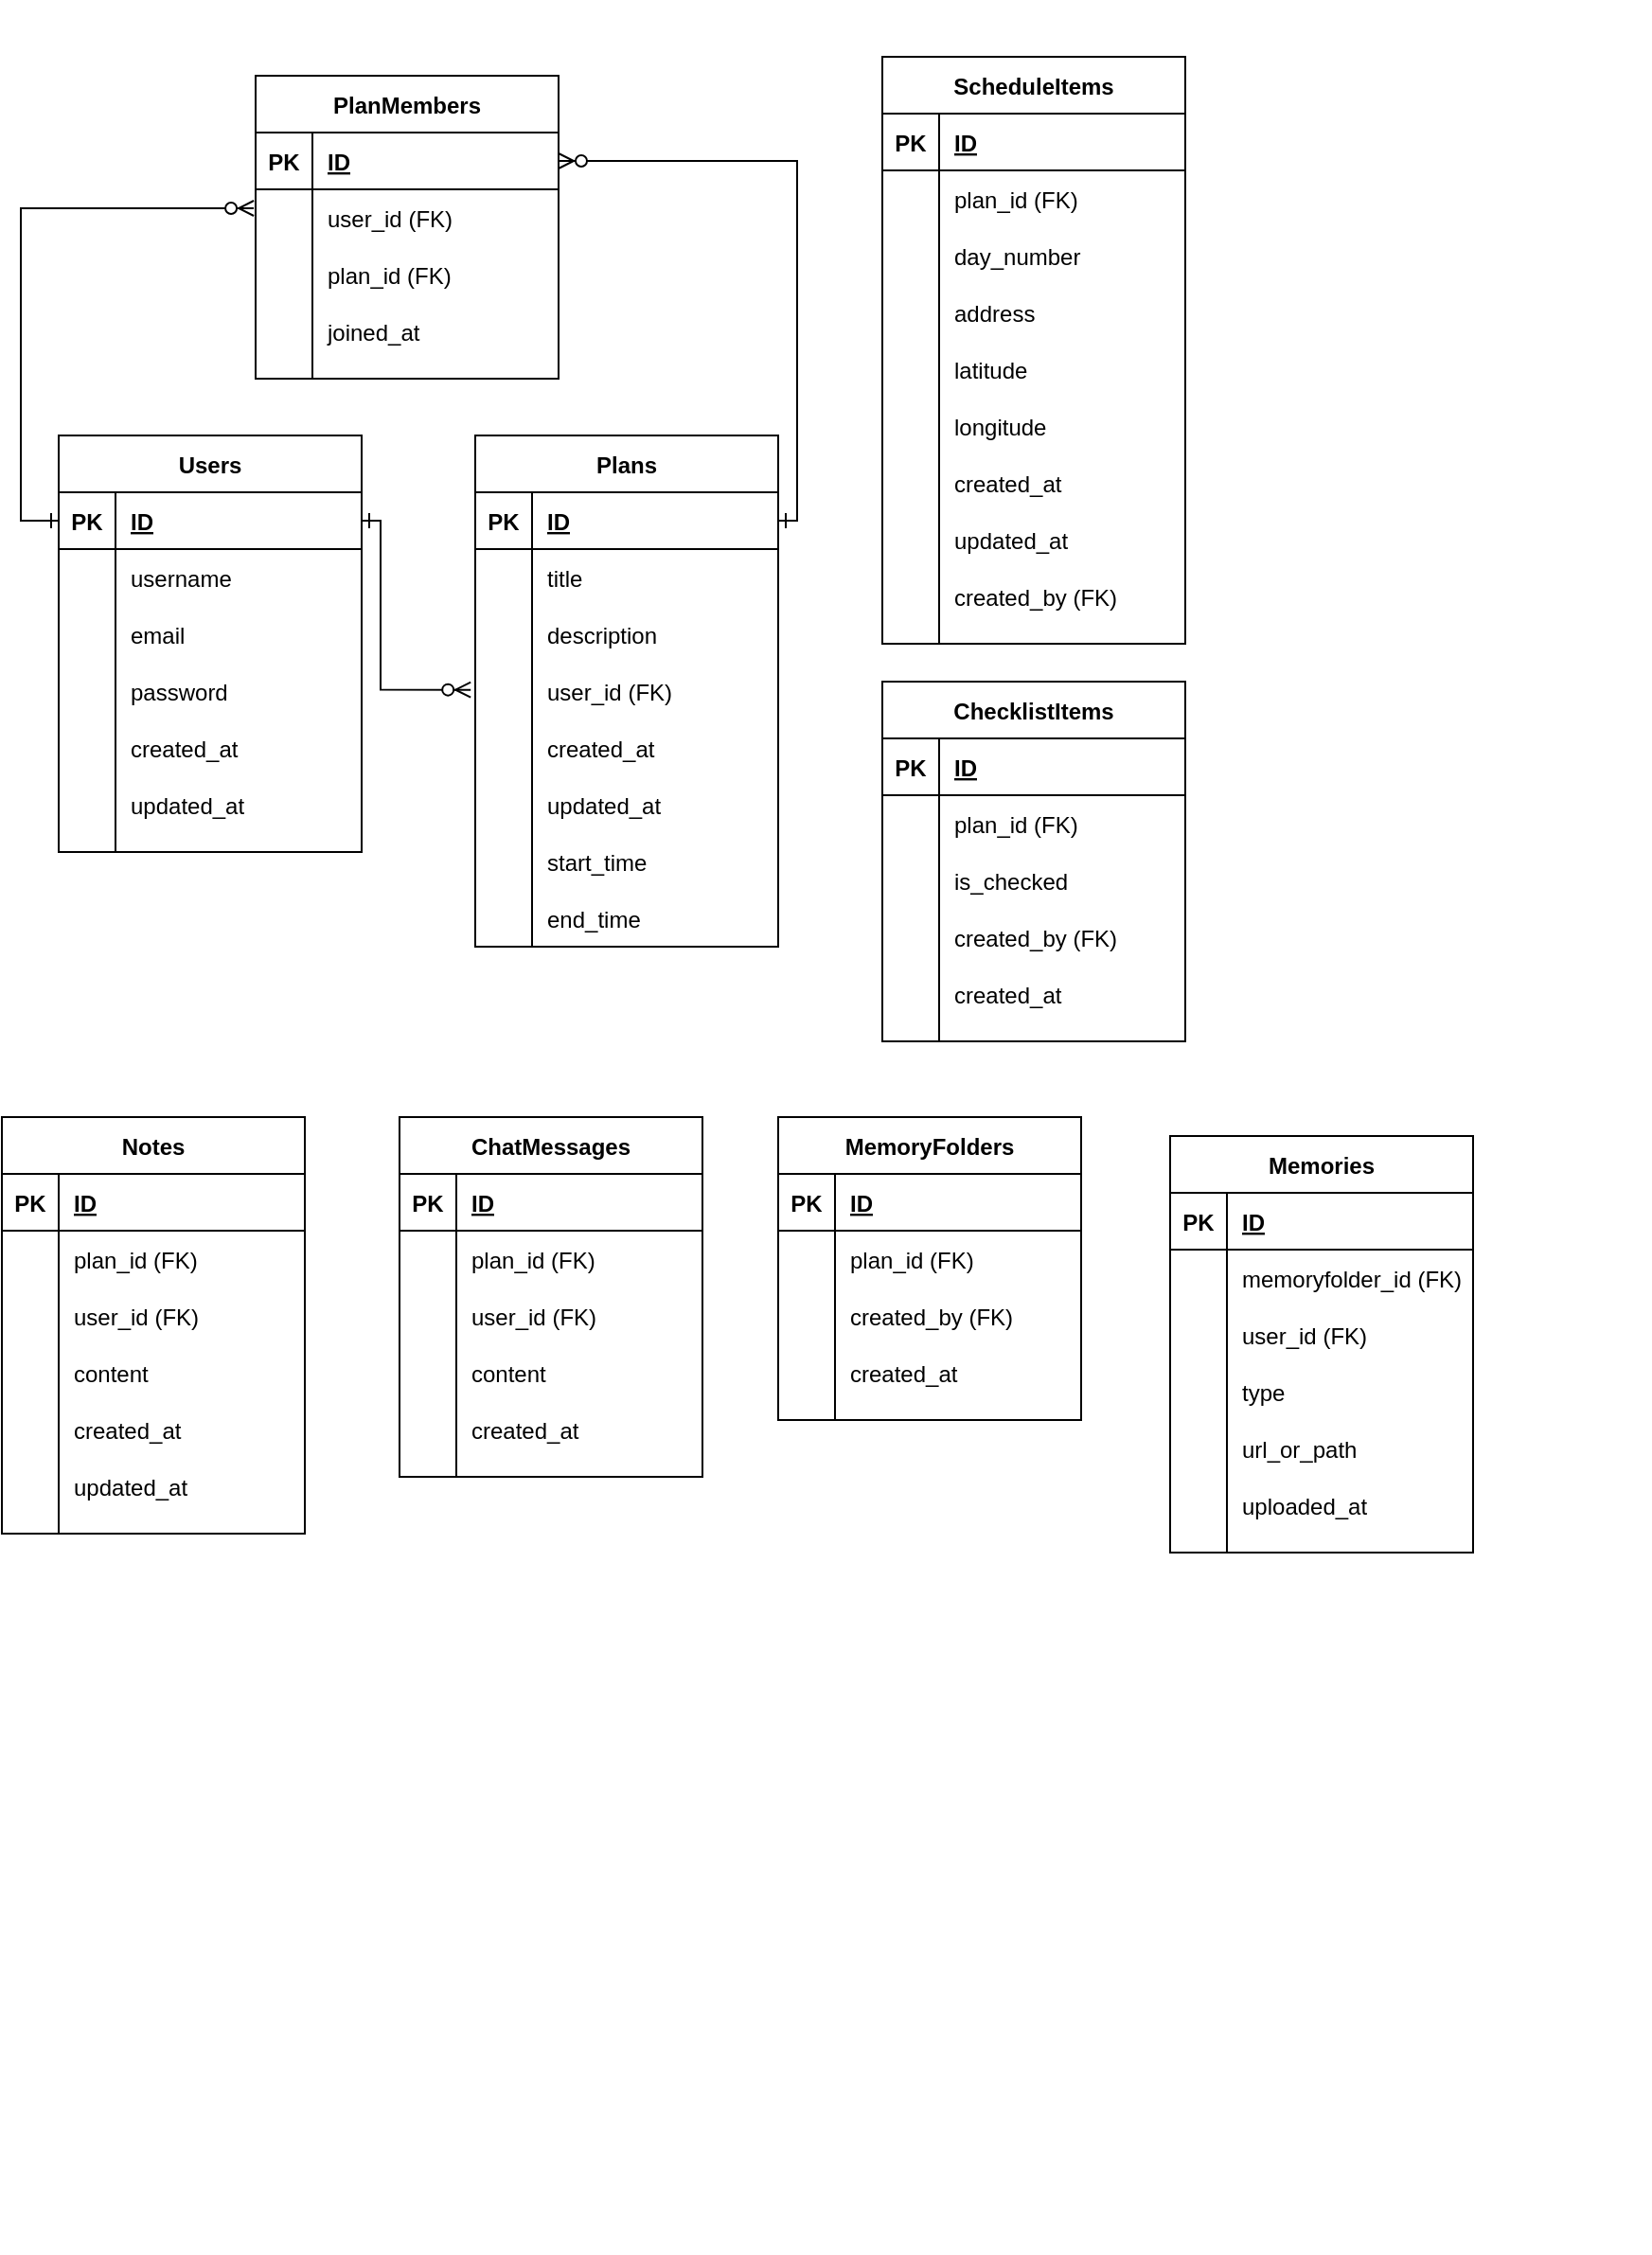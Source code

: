 <mxfile version="28.0.3">
  <diagram id="C5RBs43oDa-KdzZeNtuy" name="Page-1">
    <mxGraphModel dx="1233" dy="1927" grid="1" gridSize="10" guides="1" tooltips="1" connect="1" arrows="1" fold="1" page="1" pageScale="1" pageWidth="827" pageHeight="1169" math="0" shadow="0">
      <root>
        <mxCell id="WIyWlLk6GJQsqaUBKTNV-0" />
        <mxCell id="WIyWlLk6GJQsqaUBKTNV-1" parent="WIyWlLk6GJQsqaUBKTNV-0" />
        <mxCell id="q5FqfUfI2t3srBgJfgBC-15" value="" style="group" vertex="1" connectable="0" parent="WIyWlLk6GJQsqaUBKTNV-1">
          <mxGeometry x="60" y="200" width="160" height="220" as="geometry" />
        </mxCell>
        <mxCell id="CSQNOJPWXO-k4FTxUOn1-8" value="Users" style="shape=table;startSize=30;container=1;collapsible=1;childLayout=tableLayout;fixedRows=1;rowLines=0;fontStyle=1;align=center;resizeLast=1;" parent="q5FqfUfI2t3srBgJfgBC-15" vertex="1">
          <mxGeometry width="160" height="220" as="geometry" />
        </mxCell>
        <mxCell id="CSQNOJPWXO-k4FTxUOn1-9" value="" style="shape=partialRectangle;collapsible=0;dropTarget=0;pointerEvents=0;fillColor=none;points=[[0,0.5],[1,0.5]];portConstraint=eastwest;top=0;left=0;right=0;bottom=1;" parent="CSQNOJPWXO-k4FTxUOn1-8" vertex="1">
          <mxGeometry y="30" width="160" height="30" as="geometry" />
        </mxCell>
        <mxCell id="CSQNOJPWXO-k4FTxUOn1-10" value="PK" style="shape=partialRectangle;overflow=hidden;connectable=0;fillColor=none;top=0;left=0;bottom=0;right=0;fontStyle=1;" parent="CSQNOJPWXO-k4FTxUOn1-9" vertex="1">
          <mxGeometry width="30" height="30" as="geometry">
            <mxRectangle width="30" height="30" as="alternateBounds" />
          </mxGeometry>
        </mxCell>
        <mxCell id="CSQNOJPWXO-k4FTxUOn1-11" value="ID" style="shape=partialRectangle;overflow=hidden;connectable=0;fillColor=none;top=0;left=0;bottom=0;right=0;align=left;spacingLeft=6;fontStyle=5;" parent="CSQNOJPWXO-k4FTxUOn1-9" vertex="1">
          <mxGeometry x="30" width="130" height="30" as="geometry">
            <mxRectangle width="130" height="30" as="alternateBounds" />
          </mxGeometry>
        </mxCell>
        <mxCell id="CSQNOJPWXO-k4FTxUOn1-12" value="" style="shape=partialRectangle;collapsible=0;dropTarget=0;pointerEvents=0;fillColor=none;points=[[0,0.5],[1,0.5]];portConstraint=eastwest;top=0;left=0;right=0;bottom=0;" parent="CSQNOJPWXO-k4FTxUOn1-8" vertex="1">
          <mxGeometry y="60" width="160" height="160" as="geometry" />
        </mxCell>
        <mxCell id="CSQNOJPWXO-k4FTxUOn1-13" value="" style="shape=partialRectangle;overflow=hidden;connectable=0;fillColor=none;top=0;left=0;bottom=0;right=0;" parent="CSQNOJPWXO-k4FTxUOn1-12" vertex="1">
          <mxGeometry width="30" height="160" as="geometry">
            <mxRectangle width="30" height="160" as="alternateBounds" />
          </mxGeometry>
        </mxCell>
        <mxCell id="CSQNOJPWXO-k4FTxUOn1-14" value="" style="shape=partialRectangle;overflow=hidden;connectable=0;fillColor=none;top=0;left=0;bottom=0;right=0;align=left;spacingLeft=6;" parent="CSQNOJPWXO-k4FTxUOn1-12" vertex="1">
          <mxGeometry x="30" width="130" height="160" as="geometry">
            <mxRectangle width="130" height="160" as="alternateBounds" />
          </mxGeometry>
        </mxCell>
        <mxCell id="CSQNOJPWXO-k4FTxUOn1-15" value="username" style="shape=partialRectangle;overflow=hidden;connectable=0;fillColor=none;top=0;left=0;bottom=0;right=0;align=left;spacingLeft=6;" parent="q5FqfUfI2t3srBgJfgBC-15" vertex="1">
          <mxGeometry x="30" y="60" width="130" height="30" as="geometry">
            <mxRectangle width="210" height="30" as="alternateBounds" />
          </mxGeometry>
        </mxCell>
        <mxCell id="q5FqfUfI2t3srBgJfgBC-0" value="email" style="shape=partialRectangle;overflow=hidden;connectable=0;fillColor=none;top=0;left=0;bottom=0;right=0;align=left;spacingLeft=6;" vertex="1" parent="q5FqfUfI2t3srBgJfgBC-15">
          <mxGeometry x="30" y="90" width="130" height="30" as="geometry">
            <mxRectangle width="210" height="30" as="alternateBounds" />
          </mxGeometry>
        </mxCell>
        <mxCell id="q5FqfUfI2t3srBgJfgBC-1" value="password" style="shape=partialRectangle;overflow=hidden;connectable=0;fillColor=none;top=0;left=0;bottom=0;right=0;align=left;spacingLeft=6;" vertex="1" parent="q5FqfUfI2t3srBgJfgBC-15">
          <mxGeometry x="30" y="120" width="130" height="30" as="geometry">
            <mxRectangle width="210" height="30" as="alternateBounds" />
          </mxGeometry>
        </mxCell>
        <mxCell id="q5FqfUfI2t3srBgJfgBC-2" value="created_at" style="shape=partialRectangle;overflow=hidden;connectable=0;fillColor=none;top=0;left=0;bottom=0;right=0;align=left;spacingLeft=6;" vertex="1" parent="q5FqfUfI2t3srBgJfgBC-15">
          <mxGeometry x="30" y="150" width="130" height="30" as="geometry">
            <mxRectangle width="210" height="30" as="alternateBounds" />
          </mxGeometry>
        </mxCell>
        <mxCell id="q5FqfUfI2t3srBgJfgBC-3" value="updated_at" style="shape=partialRectangle;overflow=hidden;connectable=0;fillColor=none;top=0;left=0;bottom=0;right=0;align=left;spacingLeft=6;" vertex="1" parent="q5FqfUfI2t3srBgJfgBC-15">
          <mxGeometry x="30" y="180" width="130" height="30" as="geometry">
            <mxRectangle width="210" height="30" as="alternateBounds" />
          </mxGeometry>
        </mxCell>
        <mxCell id="q5FqfUfI2t3srBgJfgBC-22" value="" style="group" vertex="1" connectable="0" parent="WIyWlLk6GJQsqaUBKTNV-1">
          <mxGeometry x="174" y="-30" width="160" height="210" as="geometry" />
        </mxCell>
        <mxCell id="q5FqfUfI2t3srBgJfgBC-23" value="" style="group" vertex="1" connectable="0" parent="q5FqfUfI2t3srBgJfgBC-22">
          <mxGeometry width="160" height="220" as="geometry" />
        </mxCell>
        <mxCell id="q5FqfUfI2t3srBgJfgBC-37" value="" style="group" vertex="1" connectable="0" parent="q5FqfUfI2t3srBgJfgBC-23">
          <mxGeometry x="-10" y="40" width="160" height="160" as="geometry" />
        </mxCell>
        <mxCell id="q5FqfUfI2t3srBgJfgBC-24" value="PlanMembers" style="shape=table;startSize=30;container=1;collapsible=1;childLayout=tableLayout;fixedRows=1;rowLines=0;fontStyle=1;align=center;resizeLast=1;" vertex="1" parent="q5FqfUfI2t3srBgJfgBC-37">
          <mxGeometry width="160" height="160" as="geometry" />
        </mxCell>
        <mxCell id="q5FqfUfI2t3srBgJfgBC-25" value="" style="shape=partialRectangle;collapsible=0;dropTarget=0;pointerEvents=0;fillColor=none;points=[[0,0.5],[1,0.5]];portConstraint=eastwest;top=0;left=0;right=0;bottom=1;" vertex="1" parent="q5FqfUfI2t3srBgJfgBC-24">
          <mxGeometry y="30" width="160" height="30" as="geometry" />
        </mxCell>
        <mxCell id="q5FqfUfI2t3srBgJfgBC-26" value="PK" style="shape=partialRectangle;overflow=hidden;connectable=0;fillColor=none;top=0;left=0;bottom=0;right=0;fontStyle=1;" vertex="1" parent="q5FqfUfI2t3srBgJfgBC-25">
          <mxGeometry width="30" height="30" as="geometry">
            <mxRectangle width="30" height="30" as="alternateBounds" />
          </mxGeometry>
        </mxCell>
        <mxCell id="q5FqfUfI2t3srBgJfgBC-27" value="ID" style="shape=partialRectangle;overflow=hidden;connectable=0;fillColor=none;top=0;left=0;bottom=0;right=0;align=left;spacingLeft=6;fontStyle=5;" vertex="1" parent="q5FqfUfI2t3srBgJfgBC-25">
          <mxGeometry x="30" width="130" height="30" as="geometry">
            <mxRectangle width="130" height="30" as="alternateBounds" />
          </mxGeometry>
        </mxCell>
        <mxCell id="q5FqfUfI2t3srBgJfgBC-28" value="" style="shape=partialRectangle;collapsible=0;dropTarget=0;pointerEvents=0;fillColor=none;points=[[0,0.5],[1,0.5]];portConstraint=eastwest;top=0;left=0;right=0;bottom=0;" vertex="1" parent="q5FqfUfI2t3srBgJfgBC-24">
          <mxGeometry y="60" width="160" height="100" as="geometry" />
        </mxCell>
        <mxCell id="q5FqfUfI2t3srBgJfgBC-29" value="" style="shape=partialRectangle;overflow=hidden;connectable=0;fillColor=none;top=0;left=0;bottom=0;right=0;" vertex="1" parent="q5FqfUfI2t3srBgJfgBC-28">
          <mxGeometry width="30" height="100" as="geometry">
            <mxRectangle width="30" height="100" as="alternateBounds" />
          </mxGeometry>
        </mxCell>
        <mxCell id="q5FqfUfI2t3srBgJfgBC-30" value="" style="shape=partialRectangle;overflow=hidden;connectable=0;fillColor=none;top=0;left=0;bottom=0;right=0;align=left;spacingLeft=6;" vertex="1" parent="q5FqfUfI2t3srBgJfgBC-28">
          <mxGeometry x="30" width="130" height="100" as="geometry">
            <mxRectangle width="130" height="100" as="alternateBounds" />
          </mxGeometry>
        </mxCell>
        <mxCell id="q5FqfUfI2t3srBgJfgBC-31" value="user_id (FK)" style="shape=partialRectangle;overflow=hidden;connectable=0;fillColor=none;top=0;left=0;bottom=0;right=0;align=left;spacingLeft=6;" vertex="1" parent="q5FqfUfI2t3srBgJfgBC-37">
          <mxGeometry x="30" y="60" width="130" height="30" as="geometry">
            <mxRectangle width="210" height="30" as="alternateBounds" />
          </mxGeometry>
        </mxCell>
        <mxCell id="q5FqfUfI2t3srBgJfgBC-32" value="plan_id (FK)" style="shape=partialRectangle;overflow=hidden;connectable=0;fillColor=none;top=0;left=0;bottom=0;right=0;align=left;spacingLeft=6;" vertex="1" parent="q5FqfUfI2t3srBgJfgBC-37">
          <mxGeometry x="30" y="90" width="130" height="30" as="geometry">
            <mxRectangle width="210" height="30" as="alternateBounds" />
          </mxGeometry>
        </mxCell>
        <mxCell id="q5FqfUfI2t3srBgJfgBC-33" value="joined_at" style="shape=partialRectangle;overflow=hidden;connectable=0;fillColor=none;top=0;left=0;bottom=0;right=0;align=left;spacingLeft=6;" vertex="1" parent="q5FqfUfI2t3srBgJfgBC-37">
          <mxGeometry x="30" y="120" width="130" height="30" as="geometry">
            <mxRectangle width="210" height="30" as="alternateBounds" />
          </mxGeometry>
        </mxCell>
        <mxCell id="q5FqfUfI2t3srBgJfgBC-41" value="" style="endArrow=ERzeroToMany;startArrow=ERone;endFill=1;startFill=0;rounded=0;edgeStyle=orthogonalEdgeStyle;elbow=vertical;exitX=0;exitY=0.5;exitDx=0;exitDy=0;entryX=-0.006;entryY=0.1;entryDx=0;entryDy=0;entryPerimeter=0;" edge="1" parent="WIyWlLk6GJQsqaUBKTNV-1" source="CSQNOJPWXO-k4FTxUOn1-9" target="q5FqfUfI2t3srBgJfgBC-28">
          <mxGeometry width="100" height="100" relative="1" as="geometry">
            <mxPoint x="80" y="235" as="sourcePoint" />
            <mxPoint x="70" y="40" as="targetPoint" />
            <Array as="points">
              <mxPoint x="40" y="245" />
              <mxPoint x="40" y="80" />
            </Array>
          </mxGeometry>
        </mxCell>
        <mxCell id="q5FqfUfI2t3srBgJfgBC-42" value="" style="endArrow=ERzeroToMany;startArrow=ERone;endFill=1;startFill=0;rounded=0;edgeStyle=orthogonalEdgeStyle;elbow=vertical;exitX=1;exitY=0.5;exitDx=0;exitDy=0;entryX=1;entryY=0.5;entryDx=0;entryDy=0;" edge="1" parent="WIyWlLk6GJQsqaUBKTNV-1" source="q5FqfUfI2t3srBgJfgBC-5" target="q5FqfUfI2t3srBgJfgBC-25">
          <mxGeometry width="100" height="100" relative="1" as="geometry">
            <mxPoint x="410" y="275" as="sourcePoint" />
            <mxPoint x="360" y="100" as="targetPoint" />
            <Array as="points">
              <mxPoint x="450" y="245" />
              <mxPoint x="450" y="55" />
            </Array>
          </mxGeometry>
        </mxCell>
        <mxCell id="q5FqfUfI2t3srBgJfgBC-60" value="" style="group" vertex="1" connectable="0" parent="WIyWlLk6GJQsqaUBKTNV-1">
          <mxGeometry x="495" width="160" height="300" as="geometry" />
        </mxCell>
        <mxCell id="q5FqfUfI2t3srBgJfgBC-75" value="" style="group" vertex="1" connectable="0" parent="q5FqfUfI2t3srBgJfgBC-60">
          <mxGeometry width="160" height="300" as="geometry" />
        </mxCell>
        <mxCell id="q5FqfUfI2t3srBgJfgBC-71" value="" style="shape=partialRectangle;overflow=hidden;connectable=0;fillColor=none;top=0;left=0;bottom=0;right=0;align=left;spacingLeft=6;" vertex="1" parent="q5FqfUfI2t3srBgJfgBC-75">
          <mxGeometry x="30" y="150" width="130" height="30" as="geometry">
            <mxRectangle width="210" height="30" as="alternateBounds" />
          </mxGeometry>
        </mxCell>
        <mxCell id="q5FqfUfI2t3srBgJfgBC-83" value="" style="group" vertex="1" connectable="0" parent="q5FqfUfI2t3srBgJfgBC-75">
          <mxGeometry width="160" height="310" as="geometry" />
        </mxCell>
        <mxCell id="q5FqfUfI2t3srBgJfgBC-61" value="ScheduleItems" style="shape=table;startSize=30;container=1;collapsible=1;childLayout=tableLayout;fixedRows=1;rowLines=0;fontStyle=1;align=center;resizeLast=1;" vertex="1" parent="q5FqfUfI2t3srBgJfgBC-83">
          <mxGeometry width="160" height="310" as="geometry" />
        </mxCell>
        <mxCell id="q5FqfUfI2t3srBgJfgBC-62" value="" style="shape=partialRectangle;collapsible=0;dropTarget=0;pointerEvents=0;fillColor=none;points=[[0,0.5],[1,0.5]];portConstraint=eastwest;top=0;left=0;right=0;bottom=1;" vertex="1" parent="q5FqfUfI2t3srBgJfgBC-61">
          <mxGeometry y="30" width="160" height="30" as="geometry" />
        </mxCell>
        <mxCell id="q5FqfUfI2t3srBgJfgBC-63" value="PK" style="shape=partialRectangle;overflow=hidden;connectable=0;fillColor=none;top=0;left=0;bottom=0;right=0;fontStyle=1;" vertex="1" parent="q5FqfUfI2t3srBgJfgBC-62">
          <mxGeometry width="30" height="30" as="geometry">
            <mxRectangle width="30" height="30" as="alternateBounds" />
          </mxGeometry>
        </mxCell>
        <mxCell id="q5FqfUfI2t3srBgJfgBC-64" value="ID" style="shape=partialRectangle;overflow=hidden;connectable=0;fillColor=none;top=0;left=0;bottom=0;right=0;align=left;spacingLeft=6;fontStyle=5;" vertex="1" parent="q5FqfUfI2t3srBgJfgBC-62">
          <mxGeometry x="30" width="130" height="30" as="geometry">
            <mxRectangle width="130" height="30" as="alternateBounds" />
          </mxGeometry>
        </mxCell>
        <mxCell id="q5FqfUfI2t3srBgJfgBC-65" value="" style="shape=partialRectangle;collapsible=0;dropTarget=0;pointerEvents=0;fillColor=none;points=[[0,0.5],[1,0.5]];portConstraint=eastwest;top=0;left=0;right=0;bottom=0;" vertex="1" parent="q5FqfUfI2t3srBgJfgBC-61">
          <mxGeometry y="60" width="160" height="250" as="geometry" />
        </mxCell>
        <mxCell id="q5FqfUfI2t3srBgJfgBC-66" value="" style="shape=partialRectangle;overflow=hidden;connectable=0;fillColor=none;top=0;left=0;bottom=0;right=0;" vertex="1" parent="q5FqfUfI2t3srBgJfgBC-65">
          <mxGeometry width="30" height="250" as="geometry">
            <mxRectangle width="30" height="250" as="alternateBounds" />
          </mxGeometry>
        </mxCell>
        <mxCell id="q5FqfUfI2t3srBgJfgBC-67" value="" style="shape=partialRectangle;overflow=hidden;connectable=0;fillColor=none;top=0;left=0;bottom=0;right=0;align=left;spacingLeft=6;" vertex="1" parent="q5FqfUfI2t3srBgJfgBC-65">
          <mxGeometry x="30" width="130" height="250" as="geometry">
            <mxRectangle width="130" height="250" as="alternateBounds" />
          </mxGeometry>
        </mxCell>
        <mxCell id="q5FqfUfI2t3srBgJfgBC-68" value="plan_id (FK)" style="shape=partialRectangle;overflow=hidden;connectable=0;fillColor=none;top=0;left=0;bottom=0;right=0;align=left;spacingLeft=6;" vertex="1" parent="q5FqfUfI2t3srBgJfgBC-83">
          <mxGeometry x="30" y="60" width="130" height="30" as="geometry">
            <mxRectangle width="210" height="30" as="alternateBounds" />
          </mxGeometry>
        </mxCell>
        <mxCell id="q5FqfUfI2t3srBgJfgBC-69" value="day_number" style="shape=partialRectangle;overflow=hidden;connectable=0;fillColor=none;top=0;left=0;bottom=0;right=0;align=left;spacingLeft=6;" vertex="1" parent="q5FqfUfI2t3srBgJfgBC-83">
          <mxGeometry x="30" y="90" width="130" height="30" as="geometry">
            <mxRectangle width="210" height="30" as="alternateBounds" />
          </mxGeometry>
        </mxCell>
        <mxCell id="q5FqfUfI2t3srBgJfgBC-79" value="address" style="shape=partialRectangle;overflow=hidden;connectable=0;fillColor=none;top=0;left=0;bottom=0;right=0;align=left;spacingLeft=6;" vertex="1" parent="q5FqfUfI2t3srBgJfgBC-83">
          <mxGeometry x="30" y="120" width="130" height="30" as="geometry">
            <mxRectangle width="210" height="30" as="alternateBounds" />
          </mxGeometry>
        </mxCell>
        <mxCell id="q5FqfUfI2t3srBgJfgBC-80" value="latitude" style="shape=partialRectangle;overflow=hidden;connectable=0;fillColor=none;top=0;left=0;bottom=0;right=0;align=left;spacingLeft=6;" vertex="1" parent="q5FqfUfI2t3srBgJfgBC-83">
          <mxGeometry x="30" y="150" width="130" height="30" as="geometry">
            <mxRectangle width="210" height="30" as="alternateBounds" />
          </mxGeometry>
        </mxCell>
        <mxCell id="q5FqfUfI2t3srBgJfgBC-81" value="longitude" style="shape=partialRectangle;overflow=hidden;connectable=0;fillColor=none;top=0;left=0;bottom=0;right=0;align=left;spacingLeft=6;" vertex="1" parent="q5FqfUfI2t3srBgJfgBC-83">
          <mxGeometry x="30" y="180" width="130" height="30" as="geometry">
            <mxRectangle width="210" height="30" as="alternateBounds" />
          </mxGeometry>
        </mxCell>
        <mxCell id="q5FqfUfI2t3srBgJfgBC-74" value="created_at" style="shape=partialRectangle;overflow=hidden;connectable=0;fillColor=none;top=0;left=0;bottom=0;right=0;align=left;spacingLeft=6;" vertex="1" parent="q5FqfUfI2t3srBgJfgBC-83">
          <mxGeometry x="30" y="210" width="130" height="30" as="geometry">
            <mxRectangle width="210" height="30" as="alternateBounds" />
          </mxGeometry>
        </mxCell>
        <mxCell id="q5FqfUfI2t3srBgJfgBC-72" value="updated_at" style="shape=partialRectangle;overflow=hidden;connectable=0;fillColor=none;top=0;left=0;bottom=0;right=0;align=left;spacingLeft=6;" vertex="1" parent="q5FqfUfI2t3srBgJfgBC-83">
          <mxGeometry x="30" y="240" width="130" height="30" as="geometry">
            <mxRectangle width="210" height="30" as="alternateBounds" />
          </mxGeometry>
        </mxCell>
        <mxCell id="q5FqfUfI2t3srBgJfgBC-82" value="created_by (FK)" style="shape=partialRectangle;overflow=hidden;connectable=0;fillColor=none;top=0;left=0;bottom=0;right=0;align=left;spacingLeft=6;" vertex="1" parent="q5FqfUfI2t3srBgJfgBC-83">
          <mxGeometry x="30" y="270" width="130" height="30" as="geometry">
            <mxRectangle width="210" height="30" as="alternateBounds" />
          </mxGeometry>
        </mxCell>
        <mxCell id="q5FqfUfI2t3srBgJfgBC-144" value="" style="group" vertex="1" connectable="0" parent="WIyWlLk6GJQsqaUBKTNV-1">
          <mxGeometry x="30" y="560" width="160" height="220" as="geometry" />
        </mxCell>
        <mxCell id="q5FqfUfI2t3srBgJfgBC-145" value="Notes" style="shape=table;startSize=30;container=1;collapsible=1;childLayout=tableLayout;fixedRows=1;rowLines=0;fontStyle=1;align=center;resizeLast=1;" vertex="1" parent="q5FqfUfI2t3srBgJfgBC-144">
          <mxGeometry width="160" height="220" as="geometry" />
        </mxCell>
        <mxCell id="q5FqfUfI2t3srBgJfgBC-146" value="" style="shape=partialRectangle;collapsible=0;dropTarget=0;pointerEvents=0;fillColor=none;points=[[0,0.5],[1,0.5]];portConstraint=eastwest;top=0;left=0;right=0;bottom=1;" vertex="1" parent="q5FqfUfI2t3srBgJfgBC-145">
          <mxGeometry y="30" width="160" height="30" as="geometry" />
        </mxCell>
        <mxCell id="q5FqfUfI2t3srBgJfgBC-147" value="PK" style="shape=partialRectangle;overflow=hidden;connectable=0;fillColor=none;top=0;left=0;bottom=0;right=0;fontStyle=1;" vertex="1" parent="q5FqfUfI2t3srBgJfgBC-146">
          <mxGeometry width="30" height="30" as="geometry">
            <mxRectangle width="30" height="30" as="alternateBounds" />
          </mxGeometry>
        </mxCell>
        <mxCell id="q5FqfUfI2t3srBgJfgBC-148" value="ID" style="shape=partialRectangle;overflow=hidden;connectable=0;fillColor=none;top=0;left=0;bottom=0;right=0;align=left;spacingLeft=6;fontStyle=5;" vertex="1" parent="q5FqfUfI2t3srBgJfgBC-146">
          <mxGeometry x="30" width="130" height="30" as="geometry">
            <mxRectangle width="130" height="30" as="alternateBounds" />
          </mxGeometry>
        </mxCell>
        <mxCell id="q5FqfUfI2t3srBgJfgBC-149" value="" style="shape=partialRectangle;collapsible=0;dropTarget=0;pointerEvents=0;fillColor=none;points=[[0,0.5],[1,0.5]];portConstraint=eastwest;top=0;left=0;right=0;bottom=0;" vertex="1" parent="q5FqfUfI2t3srBgJfgBC-145">
          <mxGeometry y="60" width="160" height="160" as="geometry" />
        </mxCell>
        <mxCell id="q5FqfUfI2t3srBgJfgBC-150" value="" style="shape=partialRectangle;overflow=hidden;connectable=0;fillColor=none;top=0;left=0;bottom=0;right=0;" vertex="1" parent="q5FqfUfI2t3srBgJfgBC-149">
          <mxGeometry width="30" height="160" as="geometry">
            <mxRectangle width="30" height="160" as="alternateBounds" />
          </mxGeometry>
        </mxCell>
        <mxCell id="q5FqfUfI2t3srBgJfgBC-151" value="" style="shape=partialRectangle;overflow=hidden;connectable=0;fillColor=none;top=0;left=0;bottom=0;right=0;align=left;spacingLeft=6;" vertex="1" parent="q5FqfUfI2t3srBgJfgBC-149">
          <mxGeometry x="30" width="130" height="160" as="geometry">
            <mxRectangle width="130" height="160" as="alternateBounds" />
          </mxGeometry>
        </mxCell>
        <mxCell id="q5FqfUfI2t3srBgJfgBC-152" value="plan_id (FK)" style="shape=partialRectangle;overflow=hidden;connectable=0;fillColor=none;top=0;left=0;bottom=0;right=0;align=left;spacingLeft=6;" vertex="1" parent="q5FqfUfI2t3srBgJfgBC-144">
          <mxGeometry x="30" y="60" width="130" height="30" as="geometry">
            <mxRectangle width="210" height="30" as="alternateBounds" />
          </mxGeometry>
        </mxCell>
        <mxCell id="q5FqfUfI2t3srBgJfgBC-153" value="user_id (FK)" style="shape=partialRectangle;overflow=hidden;connectable=0;fillColor=none;top=0;left=0;bottom=0;right=0;align=left;spacingLeft=6;" vertex="1" parent="q5FqfUfI2t3srBgJfgBC-144">
          <mxGeometry x="30" y="90" width="130" height="30" as="geometry">
            <mxRectangle width="210" height="30" as="alternateBounds" />
          </mxGeometry>
        </mxCell>
        <mxCell id="q5FqfUfI2t3srBgJfgBC-154" value="content" style="shape=partialRectangle;overflow=hidden;connectable=0;fillColor=none;top=0;left=0;bottom=0;right=0;align=left;spacingLeft=6;" vertex="1" parent="q5FqfUfI2t3srBgJfgBC-144">
          <mxGeometry x="30" y="120" width="130" height="30" as="geometry">
            <mxRectangle width="210" height="30" as="alternateBounds" />
          </mxGeometry>
        </mxCell>
        <mxCell id="q5FqfUfI2t3srBgJfgBC-155" value="created_at" style="shape=partialRectangle;overflow=hidden;connectable=0;fillColor=none;top=0;left=0;bottom=0;right=0;align=left;spacingLeft=6;" vertex="1" parent="q5FqfUfI2t3srBgJfgBC-144">
          <mxGeometry x="30" y="150" width="130" height="30" as="geometry">
            <mxRectangle width="210" height="30" as="alternateBounds" />
          </mxGeometry>
        </mxCell>
        <mxCell id="q5FqfUfI2t3srBgJfgBC-156" value="updated_at" style="shape=partialRectangle;overflow=hidden;connectable=0;fillColor=none;top=0;left=0;bottom=0;right=0;align=left;spacingLeft=6;" vertex="1" parent="q5FqfUfI2t3srBgJfgBC-144">
          <mxGeometry x="30" y="180" width="130" height="30" as="geometry">
            <mxRectangle width="210" height="30" as="alternateBounds" />
          </mxGeometry>
        </mxCell>
        <mxCell id="q5FqfUfI2t3srBgJfgBC-86" value="" style="shape=partialRectangle;overflow=hidden;connectable=0;fillColor=none;top=0;left=0;bottom=0;right=0;align=left;spacingLeft=6;" vertex="1" parent="WIyWlLk6GJQsqaUBKTNV-1">
          <mxGeometry x="590" y="270" width="130" height="30" as="geometry">
            <mxRectangle width="210" height="30" as="alternateBounds" />
          </mxGeometry>
        </mxCell>
        <mxCell id="q5FqfUfI2t3srBgJfgBC-87" value="" style="group" vertex="1" connectable="0" parent="WIyWlLk6GJQsqaUBKTNV-1">
          <mxGeometry x="495" y="330" width="325" height="830" as="geometry" />
        </mxCell>
        <mxCell id="q5FqfUfI2t3srBgJfgBC-95" value="plan_id (FK)" style="shape=partialRectangle;overflow=hidden;connectable=0;fillColor=none;top=0;left=0;bottom=0;right=0;align=left;spacingLeft=6;" vertex="1" parent="q5FqfUfI2t3srBgJfgBC-87">
          <mxGeometry x="30" y="60" width="130" height="30" as="geometry">
            <mxRectangle width="210" height="30" as="alternateBounds" />
          </mxGeometry>
        </mxCell>
        <mxCell id="q5FqfUfI2t3srBgJfgBC-97" value="is_checked" style="shape=partialRectangle;overflow=hidden;connectable=0;fillColor=none;top=0;left=0;bottom=0;right=0;align=left;spacingLeft=6;" vertex="1" parent="q5FqfUfI2t3srBgJfgBC-87">
          <mxGeometry x="30" y="90" width="130" height="30" as="geometry">
            <mxRectangle width="210" height="30" as="alternateBounds" />
          </mxGeometry>
        </mxCell>
        <mxCell id="q5FqfUfI2t3srBgJfgBC-100" value="created_at" style="shape=partialRectangle;overflow=hidden;connectable=0;fillColor=none;top=0;left=0;bottom=0;right=0;align=left;spacingLeft=6;" vertex="1" parent="q5FqfUfI2t3srBgJfgBC-87">
          <mxGeometry x="30" y="150" width="130" height="30" as="geometry">
            <mxRectangle width="210" height="30" as="alternateBounds" />
          </mxGeometry>
        </mxCell>
        <mxCell id="q5FqfUfI2t3srBgJfgBC-102" value="created_by (FK)" style="shape=partialRectangle;overflow=hidden;connectable=0;fillColor=none;top=0;left=0;bottom=0;right=0;align=left;spacingLeft=6;" vertex="1" parent="q5FqfUfI2t3srBgJfgBC-87">
          <mxGeometry x="30" y="120" width="130" height="30" as="geometry">
            <mxRectangle width="210" height="30" as="alternateBounds" />
          </mxGeometry>
        </mxCell>
        <mxCell id="q5FqfUfI2t3srBgJfgBC-88" value="ChecklistItems" style="shape=table;startSize=30;container=1;collapsible=1;childLayout=tableLayout;fixedRows=1;rowLines=0;fontStyle=1;align=center;resizeLast=1;" vertex="1" parent="q5FqfUfI2t3srBgJfgBC-87">
          <mxGeometry width="160" height="190" as="geometry" />
        </mxCell>
        <mxCell id="q5FqfUfI2t3srBgJfgBC-89" value="" style="shape=partialRectangle;collapsible=0;dropTarget=0;pointerEvents=0;fillColor=none;points=[[0,0.5],[1,0.5]];portConstraint=eastwest;top=0;left=0;right=0;bottom=1;" vertex="1" parent="q5FqfUfI2t3srBgJfgBC-88">
          <mxGeometry y="30" width="160" height="30" as="geometry" />
        </mxCell>
        <mxCell id="q5FqfUfI2t3srBgJfgBC-90" value="PK" style="shape=partialRectangle;overflow=hidden;connectable=0;fillColor=none;top=0;left=0;bottom=0;right=0;fontStyle=1;" vertex="1" parent="q5FqfUfI2t3srBgJfgBC-89">
          <mxGeometry width="30" height="30" as="geometry">
            <mxRectangle width="30" height="30" as="alternateBounds" />
          </mxGeometry>
        </mxCell>
        <mxCell id="q5FqfUfI2t3srBgJfgBC-91" value="ID" style="shape=partialRectangle;overflow=hidden;connectable=0;fillColor=none;top=0;left=0;bottom=0;right=0;align=left;spacingLeft=6;fontStyle=5;" vertex="1" parent="q5FqfUfI2t3srBgJfgBC-89">
          <mxGeometry x="30" width="130" height="30" as="geometry">
            <mxRectangle width="130" height="30" as="alternateBounds" />
          </mxGeometry>
        </mxCell>
        <mxCell id="q5FqfUfI2t3srBgJfgBC-92" value="" style="shape=partialRectangle;collapsible=0;dropTarget=0;pointerEvents=0;fillColor=none;points=[[0,0.5],[1,0.5]];portConstraint=eastwest;top=0;left=0;right=0;bottom=0;" vertex="1" parent="q5FqfUfI2t3srBgJfgBC-88">
          <mxGeometry y="60" width="160" height="130" as="geometry" />
        </mxCell>
        <mxCell id="q5FqfUfI2t3srBgJfgBC-93" value="" style="shape=partialRectangle;overflow=hidden;connectable=0;fillColor=none;top=0;left=0;bottom=0;right=0;" vertex="1" parent="q5FqfUfI2t3srBgJfgBC-92">
          <mxGeometry width="30" height="130" as="geometry">
            <mxRectangle width="30" height="130" as="alternateBounds" />
          </mxGeometry>
        </mxCell>
        <mxCell id="q5FqfUfI2t3srBgJfgBC-94" value="" style="shape=partialRectangle;overflow=hidden;connectable=0;fillColor=none;top=0;left=0;bottom=0;right=0;align=left;spacingLeft=6;" vertex="1" parent="q5FqfUfI2t3srBgJfgBC-92">
          <mxGeometry x="30" width="130" height="130" as="geometry">
            <mxRectangle width="130" height="130" as="alternateBounds" />
          </mxGeometry>
        </mxCell>
        <mxCell id="q5FqfUfI2t3srBgJfgBC-121" value="" style="group" vertex="1" connectable="0" parent="q5FqfUfI2t3srBgJfgBC-87">
          <mxGeometry x="20" y="230" width="305" height="200" as="geometry" />
        </mxCell>
        <mxCell id="q5FqfUfI2t3srBgJfgBC-118" value="plan_id (FK)" style="shape=partialRectangle;overflow=hidden;connectable=0;fillColor=none;top=0;left=0;bottom=0;right=0;align=left;spacingLeft=6;" vertex="1" parent="q5FqfUfI2t3srBgJfgBC-121">
          <mxGeometry x="-45" y="60" width="130" height="30" as="geometry">
            <mxRectangle width="210" height="30" as="alternateBounds" />
          </mxGeometry>
        </mxCell>
        <mxCell id="q5FqfUfI2t3srBgJfgBC-119" value="created_by (FK)" style="shape=partialRectangle;overflow=hidden;connectable=0;fillColor=none;top=0;left=0;bottom=0;right=0;align=left;spacingLeft=6;" vertex="1" parent="q5FqfUfI2t3srBgJfgBC-121">
          <mxGeometry x="-45" y="90" width="130" height="30" as="geometry">
            <mxRectangle width="210" height="30" as="alternateBounds" />
          </mxGeometry>
        </mxCell>
        <mxCell id="q5FqfUfI2t3srBgJfgBC-120" value="created_at" style="shape=partialRectangle;overflow=hidden;connectable=0;fillColor=none;top=0;left=0;bottom=0;right=0;align=left;spacingLeft=6;" vertex="1" parent="q5FqfUfI2t3srBgJfgBC-121">
          <mxGeometry x="-45" y="120" width="130" height="30" as="geometry">
            <mxRectangle width="210" height="30" as="alternateBounds" />
          </mxGeometry>
        </mxCell>
        <mxCell id="q5FqfUfI2t3srBgJfgBC-103" value="" style="group" vertex="1" connectable="0" parent="q5FqfUfI2t3srBgJfgBC-121">
          <mxGeometry x="225" y="-200" width="160" height="400" as="geometry" />
        </mxCell>
        <mxCell id="q5FqfUfI2t3srBgJfgBC-105" value="" style="shape=partialRectangle;overflow=hidden;connectable=0;fillColor=none;top=0;left=0;bottom=0;right=0;align=left;spacingLeft=6;" vertex="1" parent="q5FqfUfI2t3srBgJfgBC-103">
          <mxGeometry x="30" y="95" width="130" height="19" as="geometry">
            <mxRectangle width="210" height="30" as="alternateBounds" />
          </mxGeometry>
        </mxCell>
        <mxCell id="q5FqfUfI2t3srBgJfgBC-106" value="" style="group" vertex="1" connectable="0" parent="q5FqfUfI2t3srBgJfgBC-103">
          <mxGeometry width="160" height="400" as="geometry" />
        </mxCell>
        <mxCell id="q5FqfUfI2t3srBgJfgBC-122" value="" style="group" vertex="1" connectable="0" parent="q5FqfUfI2t3srBgJfgBC-106">
          <mxGeometry x="-73" y="220" width="160" height="210" as="geometry" />
        </mxCell>
        <mxCell id="q5FqfUfI2t3srBgJfgBC-123" value="" style="group" vertex="1" connectable="0" parent="q5FqfUfI2t3srBgJfgBC-122">
          <mxGeometry width="160" height="210" as="geometry" />
        </mxCell>
        <mxCell id="q5FqfUfI2t3srBgJfgBC-124" value="" style="shape=partialRectangle;overflow=hidden;connectable=0;fillColor=none;top=0;left=0;bottom=0;right=0;align=left;spacingLeft=6;" vertex="1" parent="q5FqfUfI2t3srBgJfgBC-123">
          <mxGeometry x="30" y="80" width="130" height="16" as="geometry">
            <mxRectangle width="210" height="30" as="alternateBounds" />
          </mxGeometry>
        </mxCell>
        <mxCell id="q5FqfUfI2t3srBgJfgBC-125" value="" style="group" vertex="1" connectable="0" parent="q5FqfUfI2t3srBgJfgBC-123">
          <mxGeometry width="160" height="210" as="geometry" />
        </mxCell>
        <mxCell id="q5FqfUfI2t3srBgJfgBC-143" value="" style="group" vertex="1" connectable="0" parent="q5FqfUfI2t3srBgJfgBC-125">
          <mxGeometry width="160" height="210" as="geometry" />
        </mxCell>
        <mxCell id="q5FqfUfI2t3srBgJfgBC-179" value="" style="group" vertex="1" connectable="0" parent="q5FqfUfI2t3srBgJfgBC-143">
          <mxGeometry x="-20" y="-10" width="160" height="210" as="geometry" />
        </mxCell>
        <mxCell id="q5FqfUfI2t3srBgJfgBC-126" value="" style="group" vertex="1" connectable="0" parent="q5FqfUfI2t3srBgJfgBC-179">
          <mxGeometry width="160" height="210" as="geometry" />
        </mxCell>
        <mxCell id="q5FqfUfI2t3srBgJfgBC-142" value="" style="group" vertex="1" connectable="0" parent="q5FqfUfI2t3srBgJfgBC-126">
          <mxGeometry width="160" height="220" as="geometry" />
        </mxCell>
        <mxCell id="q5FqfUfI2t3srBgJfgBC-137" value="memoryfolder_id (FK)" style="shape=partialRectangle;overflow=hidden;connectable=0;fillColor=none;top=0;left=0;bottom=0;right=0;align=left;spacingLeft=6;" vertex="1" parent="q5FqfUfI2t3srBgJfgBC-142">
          <mxGeometry x="30" y="60" width="130" height="30" as="geometry">
            <mxRectangle width="210" height="30" as="alternateBounds" />
          </mxGeometry>
        </mxCell>
        <mxCell id="q5FqfUfI2t3srBgJfgBC-138" value="user_id (FK)" style="shape=partialRectangle;overflow=hidden;connectable=0;fillColor=none;top=0;left=0;bottom=0;right=0;align=left;spacingLeft=6;" vertex="1" parent="q5FqfUfI2t3srBgJfgBC-142">
          <mxGeometry x="30" y="90" width="130" height="30" as="geometry">
            <mxRectangle width="210" height="30" as="alternateBounds" />
          </mxGeometry>
        </mxCell>
        <mxCell id="q5FqfUfI2t3srBgJfgBC-139" value="type" style="shape=partialRectangle;overflow=hidden;connectable=0;fillColor=none;top=0;left=0;bottom=0;right=0;align=left;spacingLeft=6;" vertex="1" parent="q5FqfUfI2t3srBgJfgBC-142">
          <mxGeometry x="30" y="120" width="130" height="30" as="geometry">
            <mxRectangle width="210" height="30" as="alternateBounds" />
          </mxGeometry>
        </mxCell>
        <mxCell id="q5FqfUfI2t3srBgJfgBC-141" value="uploaded_at" style="shape=partialRectangle;overflow=hidden;connectable=0;fillColor=none;top=0;left=0;bottom=0;right=0;align=left;spacingLeft=6;" vertex="1" parent="q5FqfUfI2t3srBgJfgBC-142">
          <mxGeometry x="30" y="180" width="130" height="30" as="geometry">
            <mxRectangle width="210" height="30" as="alternateBounds" />
          </mxGeometry>
        </mxCell>
        <mxCell id="q5FqfUfI2t3srBgJfgBC-127" value="Memories" style="shape=table;startSize=30;container=1;collapsible=1;childLayout=tableLayout;fixedRows=1;rowLines=0;fontStyle=1;align=center;resizeLast=1;" vertex="1" parent="q5FqfUfI2t3srBgJfgBC-142">
          <mxGeometry width="160" height="220" as="geometry" />
        </mxCell>
        <mxCell id="q5FqfUfI2t3srBgJfgBC-128" value="" style="shape=partialRectangle;collapsible=0;dropTarget=0;pointerEvents=0;fillColor=none;points=[[0,0.5],[1,0.5]];portConstraint=eastwest;top=0;left=0;right=0;bottom=1;" vertex="1" parent="q5FqfUfI2t3srBgJfgBC-127">
          <mxGeometry y="30" width="160" height="30" as="geometry" />
        </mxCell>
        <mxCell id="q5FqfUfI2t3srBgJfgBC-129" value="PK" style="shape=partialRectangle;overflow=hidden;connectable=0;fillColor=none;top=0;left=0;bottom=0;right=0;fontStyle=1;" vertex="1" parent="q5FqfUfI2t3srBgJfgBC-128">
          <mxGeometry width="30" height="30" as="geometry">
            <mxRectangle width="30" height="30" as="alternateBounds" />
          </mxGeometry>
        </mxCell>
        <mxCell id="q5FqfUfI2t3srBgJfgBC-130" value="ID" style="shape=partialRectangle;overflow=hidden;connectable=0;fillColor=none;top=0;left=0;bottom=0;right=0;align=left;spacingLeft=6;fontStyle=5;" vertex="1" parent="q5FqfUfI2t3srBgJfgBC-128">
          <mxGeometry x="30" width="130" height="30" as="geometry">
            <mxRectangle width="130" height="30" as="alternateBounds" />
          </mxGeometry>
        </mxCell>
        <mxCell id="q5FqfUfI2t3srBgJfgBC-131" value="" style="shape=partialRectangle;collapsible=0;dropTarget=0;pointerEvents=0;fillColor=none;points=[[0,0.5],[1,0.5]];portConstraint=eastwest;top=0;left=0;right=0;bottom=0;" vertex="1" parent="q5FqfUfI2t3srBgJfgBC-127">
          <mxGeometry y="60" width="160" height="160" as="geometry" />
        </mxCell>
        <mxCell id="q5FqfUfI2t3srBgJfgBC-132" value="" style="shape=partialRectangle;overflow=hidden;connectable=0;fillColor=none;top=0;left=0;bottom=0;right=0;" vertex="1" parent="q5FqfUfI2t3srBgJfgBC-131">
          <mxGeometry width="30" height="160" as="geometry">
            <mxRectangle width="30" height="160" as="alternateBounds" />
          </mxGeometry>
        </mxCell>
        <mxCell id="q5FqfUfI2t3srBgJfgBC-133" value="" style="shape=partialRectangle;overflow=hidden;connectable=0;fillColor=none;top=0;left=0;bottom=0;right=0;align=left;spacingLeft=6;" vertex="1" parent="q5FqfUfI2t3srBgJfgBC-131">
          <mxGeometry x="30" width="130" height="160" as="geometry">
            <mxRectangle width="130" height="160" as="alternateBounds" />
          </mxGeometry>
        </mxCell>
        <mxCell id="q5FqfUfI2t3srBgJfgBC-140" value="url_or_path" style="shape=partialRectangle;overflow=hidden;connectable=0;fillColor=none;top=0;left=0;bottom=0;right=0;align=left;spacingLeft=6;" vertex="1" parent="q5FqfUfI2t3srBgJfgBC-179">
          <mxGeometry x="30" y="150" width="130" height="30" as="geometry">
            <mxRectangle width="210" height="30" as="alternateBounds" />
          </mxGeometry>
        </mxCell>
        <mxCell id="q5FqfUfI2t3srBgJfgBC-157" value="" style="group" vertex="1" connectable="0" parent="WIyWlLk6GJQsqaUBKTNV-1">
          <mxGeometry x="240" y="560" width="160" height="220" as="geometry" />
        </mxCell>
        <mxCell id="q5FqfUfI2t3srBgJfgBC-158" value="ChatMessages" style="shape=table;startSize=30;container=1;collapsible=1;childLayout=tableLayout;fixedRows=1;rowLines=0;fontStyle=1;align=center;resizeLast=1;" vertex="1" parent="q5FqfUfI2t3srBgJfgBC-157">
          <mxGeometry width="160" height="190" as="geometry" />
        </mxCell>
        <mxCell id="q5FqfUfI2t3srBgJfgBC-159" value="" style="shape=partialRectangle;collapsible=0;dropTarget=0;pointerEvents=0;fillColor=none;points=[[0,0.5],[1,0.5]];portConstraint=eastwest;top=0;left=0;right=0;bottom=1;" vertex="1" parent="q5FqfUfI2t3srBgJfgBC-158">
          <mxGeometry y="30" width="160" height="30" as="geometry" />
        </mxCell>
        <mxCell id="q5FqfUfI2t3srBgJfgBC-160" value="PK" style="shape=partialRectangle;overflow=hidden;connectable=0;fillColor=none;top=0;left=0;bottom=0;right=0;fontStyle=1;" vertex="1" parent="q5FqfUfI2t3srBgJfgBC-159">
          <mxGeometry width="30" height="30" as="geometry">
            <mxRectangle width="30" height="30" as="alternateBounds" />
          </mxGeometry>
        </mxCell>
        <mxCell id="q5FqfUfI2t3srBgJfgBC-161" value="ID" style="shape=partialRectangle;overflow=hidden;connectable=0;fillColor=none;top=0;left=0;bottom=0;right=0;align=left;spacingLeft=6;fontStyle=5;" vertex="1" parent="q5FqfUfI2t3srBgJfgBC-159">
          <mxGeometry x="30" width="130" height="30" as="geometry">
            <mxRectangle width="130" height="30" as="alternateBounds" />
          </mxGeometry>
        </mxCell>
        <mxCell id="q5FqfUfI2t3srBgJfgBC-162" value="" style="shape=partialRectangle;collapsible=0;dropTarget=0;pointerEvents=0;fillColor=none;points=[[0,0.5],[1,0.5]];portConstraint=eastwest;top=0;left=0;right=0;bottom=0;" vertex="1" parent="q5FqfUfI2t3srBgJfgBC-158">
          <mxGeometry y="60" width="160" height="130" as="geometry" />
        </mxCell>
        <mxCell id="q5FqfUfI2t3srBgJfgBC-163" value="" style="shape=partialRectangle;overflow=hidden;connectable=0;fillColor=none;top=0;left=0;bottom=0;right=0;" vertex="1" parent="q5FqfUfI2t3srBgJfgBC-162">
          <mxGeometry width="30" height="130" as="geometry">
            <mxRectangle width="30" height="130" as="alternateBounds" />
          </mxGeometry>
        </mxCell>
        <mxCell id="q5FqfUfI2t3srBgJfgBC-164" value="" style="shape=partialRectangle;overflow=hidden;connectable=0;fillColor=none;top=0;left=0;bottom=0;right=0;align=left;spacingLeft=6;" vertex="1" parent="q5FqfUfI2t3srBgJfgBC-162">
          <mxGeometry x="30" width="130" height="130" as="geometry">
            <mxRectangle width="130" height="130" as="alternateBounds" />
          </mxGeometry>
        </mxCell>
        <mxCell id="q5FqfUfI2t3srBgJfgBC-165" value="plan_id (FK)" style="shape=partialRectangle;overflow=hidden;connectable=0;fillColor=none;top=0;left=0;bottom=0;right=0;align=left;spacingLeft=6;" vertex="1" parent="q5FqfUfI2t3srBgJfgBC-157">
          <mxGeometry x="30" y="60" width="130" height="30" as="geometry">
            <mxRectangle width="210" height="30" as="alternateBounds" />
          </mxGeometry>
        </mxCell>
        <mxCell id="q5FqfUfI2t3srBgJfgBC-166" value="user_id (FK)" style="shape=partialRectangle;overflow=hidden;connectable=0;fillColor=none;top=0;left=0;bottom=0;right=0;align=left;spacingLeft=6;" vertex="1" parent="q5FqfUfI2t3srBgJfgBC-157">
          <mxGeometry x="30" y="90" width="130" height="30" as="geometry">
            <mxRectangle width="210" height="30" as="alternateBounds" />
          </mxGeometry>
        </mxCell>
        <mxCell id="q5FqfUfI2t3srBgJfgBC-167" value="content" style="shape=partialRectangle;overflow=hidden;connectable=0;fillColor=none;top=0;left=0;bottom=0;right=0;align=left;spacingLeft=6;" vertex="1" parent="q5FqfUfI2t3srBgJfgBC-157">
          <mxGeometry x="30" y="120" width="130" height="30" as="geometry">
            <mxRectangle width="210" height="30" as="alternateBounds" />
          </mxGeometry>
        </mxCell>
        <mxCell id="q5FqfUfI2t3srBgJfgBC-168" value="created_at" style="shape=partialRectangle;overflow=hidden;connectable=0;fillColor=none;top=0;left=0;bottom=0;right=0;align=left;spacingLeft=6;" vertex="1" parent="q5FqfUfI2t3srBgJfgBC-157">
          <mxGeometry x="30" y="150" width="130" height="30" as="geometry">
            <mxRectangle width="210" height="30" as="alternateBounds" />
          </mxGeometry>
        </mxCell>
        <mxCell id="q5FqfUfI2t3srBgJfgBC-170" value="" style="endArrow=ERzeroToMany;startArrow=ERone;endFill=1;startFill=0;rounded=0;edgeStyle=orthogonalEdgeStyle;elbow=vertical;exitX=1;exitY=0.5;exitDx=0;exitDy=0;entryX=-0.015;entryY=0.354;entryDx=0;entryDy=0;entryPerimeter=0;" edge="1" parent="WIyWlLk6GJQsqaUBKTNV-1" source="CSQNOJPWXO-k4FTxUOn1-9" target="q5FqfUfI2t3srBgJfgBC-8">
          <mxGeometry width="100" height="100" relative="1" as="geometry">
            <mxPoint x="230" y="255" as="sourcePoint" />
            <mxPoint x="333" y="90" as="targetPoint" />
            <Array as="points">
              <mxPoint x="230" y="245" />
              <mxPoint x="230" y="334" />
            </Array>
          </mxGeometry>
        </mxCell>
        <mxCell id="q5FqfUfI2t3srBgJfgBC-21" value="" style="group" vertex="1" connectable="0" parent="WIyWlLk6GJQsqaUBKTNV-1">
          <mxGeometry x="280" y="200" width="160" height="270" as="geometry" />
        </mxCell>
        <mxCell id="q5FqfUfI2t3srBgJfgBC-13" value="title" style="shape=partialRectangle;overflow=hidden;connectable=0;fillColor=none;top=0;left=0;bottom=0;right=0;align=left;spacingLeft=6;" vertex="1" parent="q5FqfUfI2t3srBgJfgBC-21">
          <mxGeometry x="30" y="60" width="130" height="30" as="geometry">
            <mxRectangle width="210" height="30" as="alternateBounds" />
          </mxGeometry>
        </mxCell>
        <mxCell id="q5FqfUfI2t3srBgJfgBC-16" value="description" style="shape=partialRectangle;overflow=hidden;connectable=0;fillColor=none;top=0;left=0;bottom=0;right=0;align=left;spacingLeft=6;" vertex="1" parent="q5FqfUfI2t3srBgJfgBC-21">
          <mxGeometry x="30" y="90" width="130" height="30" as="geometry">
            <mxRectangle width="210" height="30" as="alternateBounds" />
          </mxGeometry>
        </mxCell>
        <mxCell id="q5FqfUfI2t3srBgJfgBC-18" value="user_id (FK)" style="shape=partialRectangle;overflow=hidden;connectable=0;fillColor=none;top=0;left=0;bottom=0;right=0;align=left;spacingLeft=6;" vertex="1" parent="q5FqfUfI2t3srBgJfgBC-21">
          <mxGeometry x="30" y="120" width="130" height="30" as="geometry">
            <mxRectangle width="210" height="30" as="alternateBounds" />
          </mxGeometry>
        </mxCell>
        <mxCell id="q5FqfUfI2t3srBgJfgBC-19" value="created_at" style="shape=partialRectangle;overflow=hidden;connectable=0;fillColor=none;top=0;left=0;bottom=0;right=0;align=left;spacingLeft=6;" vertex="1" parent="q5FqfUfI2t3srBgJfgBC-21">
          <mxGeometry x="30" y="150" width="130" height="30" as="geometry">
            <mxRectangle width="210" height="30" as="alternateBounds" />
          </mxGeometry>
        </mxCell>
        <mxCell id="q5FqfUfI2t3srBgJfgBC-20" value="updated_at" style="shape=partialRectangle;overflow=hidden;connectable=0;fillColor=none;top=0;left=0;bottom=0;right=0;align=left;spacingLeft=6;" vertex="1" parent="q5FqfUfI2t3srBgJfgBC-21">
          <mxGeometry x="30" y="180" width="130" height="30" as="geometry">
            <mxRectangle width="210" height="30" as="alternateBounds" />
          </mxGeometry>
        </mxCell>
        <mxCell id="q5FqfUfI2t3srBgJfgBC-78" value="" style="group" vertex="1" connectable="0" parent="q5FqfUfI2t3srBgJfgBC-21">
          <mxGeometry width="160" height="270" as="geometry" />
        </mxCell>
        <mxCell id="q5FqfUfI2t3srBgJfgBC-4" value="Plans" style="shape=table;startSize=30;container=1;collapsible=1;childLayout=tableLayout;fixedRows=1;rowLines=0;fontStyle=1;align=center;resizeLast=1;" vertex="1" parent="q5FqfUfI2t3srBgJfgBC-78">
          <mxGeometry width="160" height="270" as="geometry" />
        </mxCell>
        <mxCell id="q5FqfUfI2t3srBgJfgBC-5" value="" style="shape=partialRectangle;collapsible=0;dropTarget=0;pointerEvents=0;fillColor=none;points=[[0,0.5],[1,0.5]];portConstraint=eastwest;top=0;left=0;right=0;bottom=1;" vertex="1" parent="q5FqfUfI2t3srBgJfgBC-4">
          <mxGeometry y="30" width="160" height="30" as="geometry" />
        </mxCell>
        <mxCell id="q5FqfUfI2t3srBgJfgBC-6" value="PK" style="shape=partialRectangle;overflow=hidden;connectable=0;fillColor=none;top=0;left=0;bottom=0;right=0;fontStyle=1;" vertex="1" parent="q5FqfUfI2t3srBgJfgBC-5">
          <mxGeometry width="30" height="30" as="geometry">
            <mxRectangle width="30" height="30" as="alternateBounds" />
          </mxGeometry>
        </mxCell>
        <mxCell id="q5FqfUfI2t3srBgJfgBC-7" value="ID" style="shape=partialRectangle;overflow=hidden;connectable=0;fillColor=none;top=0;left=0;bottom=0;right=0;align=left;spacingLeft=6;fontStyle=5;" vertex="1" parent="q5FqfUfI2t3srBgJfgBC-5">
          <mxGeometry x="30" width="130" height="30" as="geometry">
            <mxRectangle width="130" height="30" as="alternateBounds" />
          </mxGeometry>
        </mxCell>
        <mxCell id="q5FqfUfI2t3srBgJfgBC-8" value="" style="shape=partialRectangle;collapsible=0;dropTarget=0;pointerEvents=0;fillColor=none;points=[[0,0.5],[1,0.5]];portConstraint=eastwest;top=0;left=0;right=0;bottom=0;" vertex="1" parent="q5FqfUfI2t3srBgJfgBC-4">
          <mxGeometry y="60" width="160" height="210" as="geometry" />
        </mxCell>
        <mxCell id="q5FqfUfI2t3srBgJfgBC-9" value="" style="shape=partialRectangle;overflow=hidden;connectable=0;fillColor=none;top=0;left=0;bottom=0;right=0;" vertex="1" parent="q5FqfUfI2t3srBgJfgBC-8">
          <mxGeometry width="30" height="210" as="geometry">
            <mxRectangle width="30" height="210" as="alternateBounds" />
          </mxGeometry>
        </mxCell>
        <mxCell id="q5FqfUfI2t3srBgJfgBC-10" value="" style="shape=partialRectangle;overflow=hidden;connectable=0;fillColor=none;top=0;left=0;bottom=0;right=0;align=left;spacingLeft=6;" vertex="1" parent="q5FqfUfI2t3srBgJfgBC-8">
          <mxGeometry x="30" width="130" height="210" as="geometry">
            <mxRectangle width="130" height="210" as="alternateBounds" />
          </mxGeometry>
        </mxCell>
        <mxCell id="q5FqfUfI2t3srBgJfgBC-76" value="start_time" style="shape=partialRectangle;overflow=hidden;connectable=0;fillColor=none;top=0;left=0;bottom=0;right=0;align=left;spacingLeft=6;" vertex="1" parent="q5FqfUfI2t3srBgJfgBC-78">
          <mxGeometry x="30" y="210" width="130" height="30" as="geometry">
            <mxRectangle width="210" height="30" as="alternateBounds" />
          </mxGeometry>
        </mxCell>
        <mxCell id="q5FqfUfI2t3srBgJfgBC-77" value="end_time" style="shape=partialRectangle;overflow=hidden;connectable=0;fillColor=none;top=0;left=0;bottom=0;right=0;align=left;spacingLeft=6;" vertex="1" parent="q5FqfUfI2t3srBgJfgBC-78">
          <mxGeometry x="30" y="240" width="130" height="30" as="geometry">
            <mxRectangle width="210" height="30" as="alternateBounds" />
          </mxGeometry>
        </mxCell>
        <mxCell id="q5FqfUfI2t3srBgJfgBC-107" value="MemoryFolders" style="shape=table;startSize=30;container=1;collapsible=1;childLayout=tableLayout;fixedRows=1;rowLines=0;fontStyle=1;align=center;resizeLast=1;" vertex="1" parent="WIyWlLk6GJQsqaUBKTNV-1">
          <mxGeometry x="440" y="560" width="160" height="160" as="geometry" />
        </mxCell>
        <mxCell id="q5FqfUfI2t3srBgJfgBC-108" value="" style="shape=partialRectangle;collapsible=0;dropTarget=0;pointerEvents=0;fillColor=none;points=[[0,0.5],[1,0.5]];portConstraint=eastwest;top=0;left=0;right=0;bottom=1;" vertex="1" parent="q5FqfUfI2t3srBgJfgBC-107">
          <mxGeometry y="30" width="160" height="30" as="geometry" />
        </mxCell>
        <mxCell id="q5FqfUfI2t3srBgJfgBC-109" value="PK" style="shape=partialRectangle;overflow=hidden;connectable=0;fillColor=none;top=0;left=0;bottom=0;right=0;fontStyle=1;" vertex="1" parent="q5FqfUfI2t3srBgJfgBC-108">
          <mxGeometry width="30" height="30" as="geometry">
            <mxRectangle width="30" height="30" as="alternateBounds" />
          </mxGeometry>
        </mxCell>
        <mxCell id="q5FqfUfI2t3srBgJfgBC-110" value="ID" style="shape=partialRectangle;overflow=hidden;connectable=0;fillColor=none;top=0;left=0;bottom=0;right=0;align=left;spacingLeft=6;fontStyle=5;" vertex="1" parent="q5FqfUfI2t3srBgJfgBC-108">
          <mxGeometry x="30" width="130" height="30" as="geometry">
            <mxRectangle width="130" height="30" as="alternateBounds" />
          </mxGeometry>
        </mxCell>
        <mxCell id="q5FqfUfI2t3srBgJfgBC-111" value="" style="shape=partialRectangle;collapsible=0;dropTarget=0;pointerEvents=0;fillColor=none;points=[[0,0.5],[1,0.5]];portConstraint=eastwest;top=0;left=0;right=0;bottom=0;" vertex="1" parent="q5FqfUfI2t3srBgJfgBC-107">
          <mxGeometry y="60" width="160" height="100" as="geometry" />
        </mxCell>
        <mxCell id="q5FqfUfI2t3srBgJfgBC-112" value="" style="shape=partialRectangle;overflow=hidden;connectable=0;fillColor=none;top=0;left=0;bottom=0;right=0;" vertex="1" parent="q5FqfUfI2t3srBgJfgBC-111">
          <mxGeometry width="30" height="100" as="geometry">
            <mxRectangle width="30" height="100" as="alternateBounds" />
          </mxGeometry>
        </mxCell>
        <mxCell id="q5FqfUfI2t3srBgJfgBC-113" value="" style="shape=partialRectangle;overflow=hidden;connectable=0;fillColor=none;top=0;left=0;bottom=0;right=0;align=left;spacingLeft=6;" vertex="1" parent="q5FqfUfI2t3srBgJfgBC-111">
          <mxGeometry x="30" width="130" height="100" as="geometry">
            <mxRectangle width="130" height="100" as="alternateBounds" />
          </mxGeometry>
        </mxCell>
      </root>
    </mxGraphModel>
  </diagram>
</mxfile>
